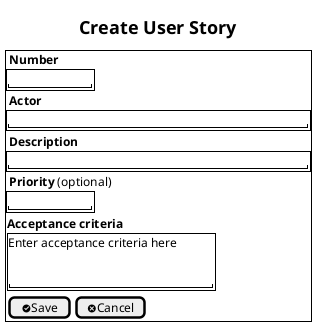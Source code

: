 @startuml
'https://plantuml.com/salt

salt

<style>
title {
  HorizontalAlignment center
  FontSize 18
  FontColor black
}
</style>

title <b>Create User Story</b>
{+

<b> Number
{+ "          "}
<b> Actor
{+ "                                     "}
<b> Description
{+ "                                     "}
<b> Priority</b> (optional)
{+ "          "}
{<b>Acceptance criteria
{+
   Enter acceptance criteria here

   .
   "                         "
}


}
{ [<&circle-check>Save ] |  [<&circle-x>Cancel] }
}
@enduml